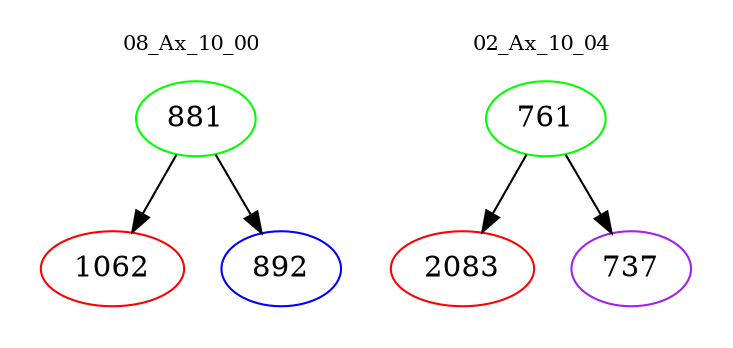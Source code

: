 digraph{
subgraph cluster_0 {
color = white
label = "08_Ax_10_00";
fontsize=10;
T0_881 [label="881", color="green"]
T0_881 -> T0_1062 [color="black"]
T0_1062 [label="1062", color="red"]
T0_881 -> T0_892 [color="black"]
T0_892 [label="892", color="blue"]
}
subgraph cluster_1 {
color = white
label = "02_Ax_10_04";
fontsize=10;
T1_761 [label="761", color="green"]
T1_761 -> T1_2083 [color="black"]
T1_2083 [label="2083", color="red"]
T1_761 -> T1_737 [color="black"]
T1_737 [label="737", color="purple"]
}
}
